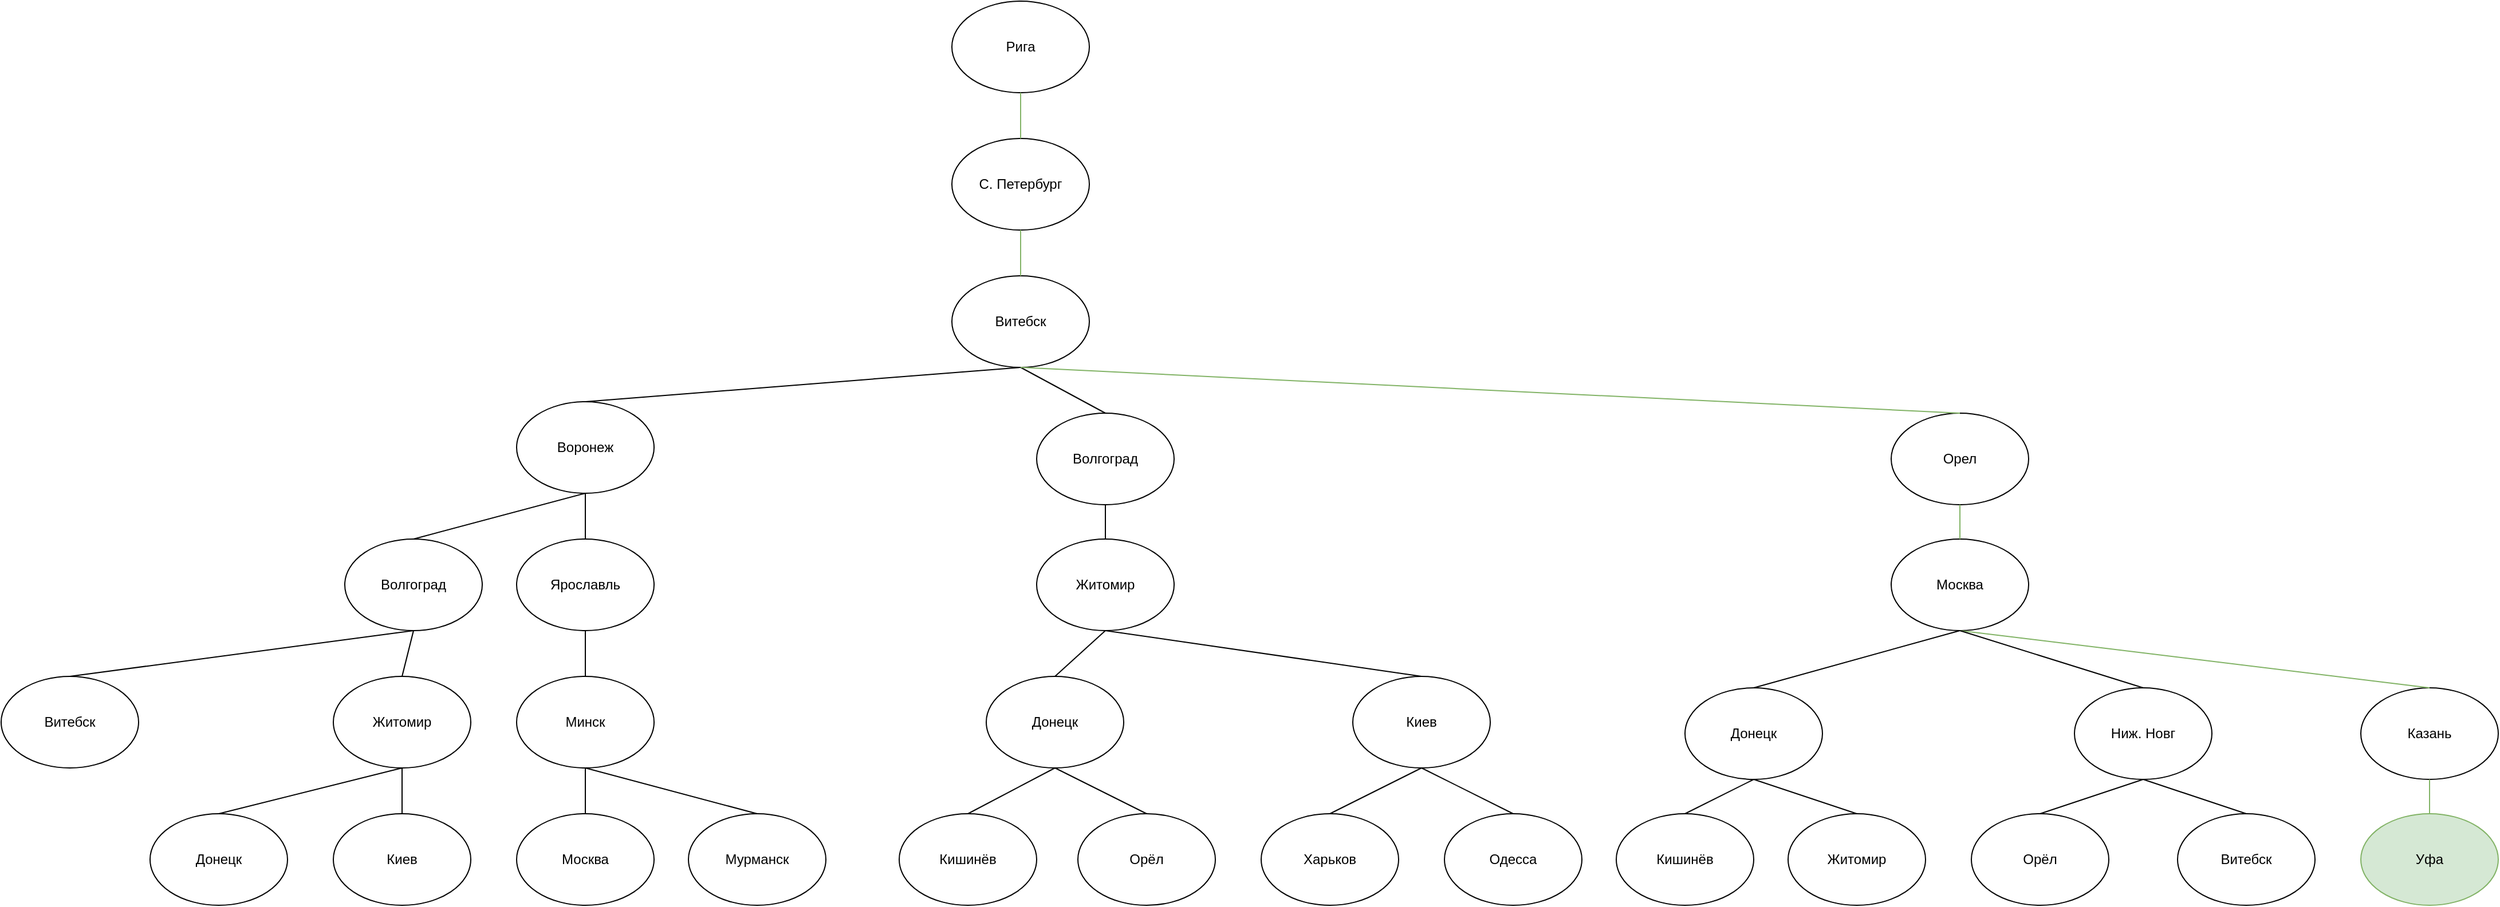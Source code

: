 <mxfile version="16.5.1" type="device"><diagram id="PJUcbeWTb70-5r2xrWzw" name="Страница 1"><mxGraphModel dx="2391" dy="1078" grid="1" gridSize="10" guides="1" tooltips="1" connect="1" arrows="1" fold="1" page="1" pageScale="1" pageWidth="827" pageHeight="1169" math="0" shadow="0"><root><mxCell id="0"/><mxCell id="1" parent="0"/><mxCell id="TZKxoHXSwyDhFPKpk--P-1" value="Рига" style="ellipse;whiteSpace=wrap;html=1;" vertex="1" parent="1"><mxGeometry x="340" y="40" width="120" height="80" as="geometry"/></mxCell><mxCell id="TZKxoHXSwyDhFPKpk--P-2" value="С. Петербург" style="ellipse;whiteSpace=wrap;html=1;" vertex="1" parent="1"><mxGeometry x="340" y="160" width="120" height="80" as="geometry"/></mxCell><mxCell id="TZKxoHXSwyDhFPKpk--P-3" value="Витебск" style="ellipse;whiteSpace=wrap;html=1;" vertex="1" parent="1"><mxGeometry x="340" y="280" width="120" height="80" as="geometry"/></mxCell><mxCell id="TZKxoHXSwyDhFPKpk--P-4" value="Воронеж" style="ellipse;whiteSpace=wrap;html=1;" vertex="1" parent="1"><mxGeometry x="-40" y="390" width="120" height="80" as="geometry"/></mxCell><mxCell id="TZKxoHXSwyDhFPKpk--P-5" value="Волгоград" style="ellipse;whiteSpace=wrap;html=1;" vertex="1" parent="1"><mxGeometry x="414" y="400" width="120" height="80" as="geometry"/></mxCell><mxCell id="TZKxoHXSwyDhFPKpk--P-6" value="Ярославль" style="ellipse;whiteSpace=wrap;html=1;" vertex="1" parent="1"><mxGeometry x="-40" y="510" width="120" height="80" as="geometry"/></mxCell><mxCell id="TZKxoHXSwyDhFPKpk--P-7" value="Орел" style="ellipse;whiteSpace=wrap;html=1;" vertex="1" parent="1"><mxGeometry x="1160" y="400" width="120" height="80" as="geometry"/></mxCell><mxCell id="TZKxoHXSwyDhFPKpk--P-8" value="Ниж. Новг" style="ellipse;whiteSpace=wrap;html=1;" vertex="1" parent="1"><mxGeometry x="1320" y="640" width="120" height="80" as="geometry"/></mxCell><mxCell id="TZKxoHXSwyDhFPKpk--P-9" value="Волгоград" style="ellipse;whiteSpace=wrap;html=1;" vertex="1" parent="1"><mxGeometry x="-190" y="510" width="120" height="80" as="geometry"/></mxCell><mxCell id="TZKxoHXSwyDhFPKpk--P-10" value="Житомир" style="ellipse;whiteSpace=wrap;html=1;" vertex="1" parent="1"><mxGeometry x="-200" y="630" width="120" height="80" as="geometry"/></mxCell><mxCell id="TZKxoHXSwyDhFPKpk--P-11" value="Киев" style="ellipse;whiteSpace=wrap;html=1;" vertex="1" parent="1"><mxGeometry x="-200" y="750" width="120" height="80" as="geometry"/></mxCell><mxCell id="TZKxoHXSwyDhFPKpk--P-12" value="Донецк" style="ellipse;whiteSpace=wrap;html=1;" vertex="1" parent="1"><mxGeometry x="-360" y="750" width="120" height="80" as="geometry"/></mxCell><mxCell id="TZKxoHXSwyDhFPKpk--P-13" value="Минск" style="ellipse;whiteSpace=wrap;html=1;" vertex="1" parent="1"><mxGeometry x="-40" y="630" width="120" height="80" as="geometry"/></mxCell><mxCell id="TZKxoHXSwyDhFPKpk--P-14" value="Москва" style="ellipse;whiteSpace=wrap;html=1;" vertex="1" parent="1"><mxGeometry x="-40" y="750" width="120" height="80" as="geometry"/></mxCell><mxCell id="TZKxoHXSwyDhFPKpk--P-15" value="Витебск" style="ellipse;whiteSpace=wrap;html=1;" vertex="1" parent="1"><mxGeometry x="-490" y="630" width="120" height="80" as="geometry"/></mxCell><mxCell id="TZKxoHXSwyDhFPKpk--P-16" value="" style="endArrow=none;html=1;rounded=0;entryX=0.5;entryY=1;entryDx=0;entryDy=0;" edge="1" parent="1" target="TZKxoHXSwyDhFPKpk--P-4"><mxGeometry width="50" height="50" relative="1" as="geometry"><mxPoint x="20" y="510" as="sourcePoint"/><mxPoint x="50" y="640" as="targetPoint"/></mxGeometry></mxCell><mxCell id="TZKxoHXSwyDhFPKpk--P-17" value="" style="endArrow=none;html=1;rounded=0;entryX=0.5;entryY=1;entryDx=0;entryDy=0;exitX=0.5;exitY=0;exitDx=0;exitDy=0;" edge="1" parent="1" source="TZKxoHXSwyDhFPKpk--P-9" target="TZKxoHXSwyDhFPKpk--P-4"><mxGeometry width="50" height="50" relative="1" as="geometry"><mxPoint x="30" y="520" as="sourcePoint"/><mxPoint x="30" y="480" as="targetPoint"/></mxGeometry></mxCell><mxCell id="TZKxoHXSwyDhFPKpk--P-18" value="" style="endArrow=none;html=1;rounded=0;entryX=0.5;entryY=1;entryDx=0;entryDy=0;exitX=0.5;exitY=0;exitDx=0;exitDy=0;" edge="1" parent="1" source="TZKxoHXSwyDhFPKpk--P-10" target="TZKxoHXSwyDhFPKpk--P-9"><mxGeometry width="50" height="50" relative="1" as="geometry"><mxPoint x="40" y="530" as="sourcePoint"/><mxPoint x="40" y="490" as="targetPoint"/></mxGeometry></mxCell><mxCell id="TZKxoHXSwyDhFPKpk--P-19" value="" style="endArrow=none;html=1;rounded=0;entryX=0.5;entryY=1;entryDx=0;entryDy=0;exitX=0.5;exitY=0;exitDx=0;exitDy=0;" edge="1" parent="1" source="TZKxoHXSwyDhFPKpk--P-15" target="TZKxoHXSwyDhFPKpk--P-9"><mxGeometry width="50" height="50" relative="1" as="geometry"><mxPoint x="50" y="540" as="sourcePoint"/><mxPoint x="50" y="500" as="targetPoint"/></mxGeometry></mxCell><mxCell id="TZKxoHXSwyDhFPKpk--P-20" value="" style="endArrow=none;html=1;rounded=0;entryX=0.5;entryY=1;entryDx=0;entryDy=0;exitX=0.5;exitY=0;exitDx=0;exitDy=0;" edge="1" parent="1" source="TZKxoHXSwyDhFPKpk--P-11" target="TZKxoHXSwyDhFPKpk--P-10"><mxGeometry width="50" height="50" relative="1" as="geometry"><mxPoint x="60" y="550" as="sourcePoint"/><mxPoint x="60" y="510" as="targetPoint"/></mxGeometry></mxCell><mxCell id="TZKxoHXSwyDhFPKpk--P-21" value="" style="endArrow=none;html=1;rounded=0;entryX=0.5;entryY=1;entryDx=0;entryDy=0;exitX=0.5;exitY=0;exitDx=0;exitDy=0;" edge="1" parent="1" source="TZKxoHXSwyDhFPKpk--P-12" target="TZKxoHXSwyDhFPKpk--P-10"><mxGeometry width="50" height="50" relative="1" as="geometry"><mxPoint x="70" y="560" as="sourcePoint"/><mxPoint x="70" y="520" as="targetPoint"/></mxGeometry></mxCell><mxCell id="TZKxoHXSwyDhFPKpk--P-22" value="" style="endArrow=none;html=1;rounded=0;entryX=0.5;entryY=1;entryDx=0;entryDy=0;exitX=0.5;exitY=0;exitDx=0;exitDy=0;" edge="1" parent="1" source="TZKxoHXSwyDhFPKpk--P-13" target="TZKxoHXSwyDhFPKpk--P-6"><mxGeometry width="50" height="50" relative="1" as="geometry"><mxPoint x="80" y="570" as="sourcePoint"/><mxPoint x="80" y="530" as="targetPoint"/></mxGeometry></mxCell><mxCell id="TZKxoHXSwyDhFPKpk--P-23" value="" style="endArrow=none;html=1;rounded=0;entryX=0.5;entryY=1;entryDx=0;entryDy=0;exitX=0.5;exitY=0;exitDx=0;exitDy=0;" edge="1" parent="1" source="TZKxoHXSwyDhFPKpk--P-14" target="TZKxoHXSwyDhFPKpk--P-13"><mxGeometry width="50" height="50" relative="1" as="geometry"><mxPoint x="90" y="580" as="sourcePoint"/><mxPoint x="90" y="540" as="targetPoint"/></mxGeometry></mxCell><mxCell id="TZKxoHXSwyDhFPKpk--P-24" value="Мурманск" style="ellipse;whiteSpace=wrap;html=1;" vertex="1" parent="1"><mxGeometry x="110" y="750" width="120" height="80" as="geometry"/></mxCell><mxCell id="TZKxoHXSwyDhFPKpk--P-25" value="" style="endArrow=none;html=1;rounded=0;entryX=0.5;entryY=1;entryDx=0;entryDy=0;exitX=0.5;exitY=0;exitDx=0;exitDy=0;" edge="1" parent="1" source="TZKxoHXSwyDhFPKpk--P-24" target="TZKxoHXSwyDhFPKpk--P-13"><mxGeometry width="50" height="50" relative="1" as="geometry"><mxPoint x="100" y="590" as="sourcePoint"/><mxPoint x="100" y="550" as="targetPoint"/></mxGeometry></mxCell><mxCell id="TZKxoHXSwyDhFPKpk--P-26" value="" style="endArrow=none;html=1;rounded=0;entryX=0.5;entryY=1;entryDx=0;entryDy=0;exitX=0.5;exitY=0;exitDx=0;exitDy=0;" edge="1" parent="1" source="TZKxoHXSwyDhFPKpk--P-4" target="TZKxoHXSwyDhFPKpk--P-3"><mxGeometry width="50" height="50" relative="1" as="geometry"><mxPoint x="370" y="610" as="sourcePoint"/><mxPoint x="370" y="570" as="targetPoint"/></mxGeometry></mxCell><mxCell id="TZKxoHXSwyDhFPKpk--P-27" value="Житомир" style="ellipse;whiteSpace=wrap;html=1;" vertex="1" parent="1"><mxGeometry x="414" y="510" width="120" height="80" as="geometry"/></mxCell><mxCell id="TZKxoHXSwyDhFPKpk--P-28" value="Донецк" style="ellipse;whiteSpace=wrap;html=1;" vertex="1" parent="1"><mxGeometry x="370" y="630" width="120" height="80" as="geometry"/></mxCell><mxCell id="TZKxoHXSwyDhFPKpk--P-29" value="Киев" style="ellipse;whiteSpace=wrap;html=1;" vertex="1" parent="1"><mxGeometry x="690" y="630" width="120" height="80" as="geometry"/></mxCell><mxCell id="TZKxoHXSwyDhFPKpk--P-30" value="Кишинёв" style="ellipse;whiteSpace=wrap;html=1;" vertex="1" parent="1"><mxGeometry x="294" y="750" width="120" height="80" as="geometry"/></mxCell><mxCell id="TZKxoHXSwyDhFPKpk--P-31" value="Орёл" style="ellipse;whiteSpace=wrap;html=1;" vertex="1" parent="1"><mxGeometry x="450" y="750" width="120" height="80" as="geometry"/></mxCell><mxCell id="TZKxoHXSwyDhFPKpk--P-32" value="Харьков" style="ellipse;whiteSpace=wrap;html=1;" vertex="1" parent="1"><mxGeometry x="610" y="750" width="120" height="80" as="geometry"/></mxCell><mxCell id="TZKxoHXSwyDhFPKpk--P-33" value="Одесса" style="ellipse;whiteSpace=wrap;html=1;" vertex="1" parent="1"><mxGeometry x="770" y="750" width="120" height="80" as="geometry"/></mxCell><mxCell id="TZKxoHXSwyDhFPKpk--P-34" value="" style="endArrow=none;html=1;rounded=0;entryX=0.5;entryY=1;entryDx=0;entryDy=0;exitX=0.5;exitY=0;exitDx=0;exitDy=0;" edge="1" parent="1" source="TZKxoHXSwyDhFPKpk--P-5" target="TZKxoHXSwyDhFPKpk--P-3"><mxGeometry width="50" height="50" relative="1" as="geometry"><mxPoint x="620" y="730" as="sourcePoint"/><mxPoint x="670" y="680" as="targetPoint"/></mxGeometry></mxCell><mxCell id="TZKxoHXSwyDhFPKpk--P-35" value="" style="endArrow=none;html=1;rounded=0;entryX=0.5;entryY=1;entryDx=0;entryDy=0;exitX=0.5;exitY=0;exitDx=0;exitDy=0;" edge="1" parent="1" source="TZKxoHXSwyDhFPKpk--P-27" target="TZKxoHXSwyDhFPKpk--P-5"><mxGeometry width="50" height="50" relative="1" as="geometry"><mxPoint x="484" y="410" as="sourcePoint"/><mxPoint x="410" y="370" as="targetPoint"/></mxGeometry></mxCell><mxCell id="TZKxoHXSwyDhFPKpk--P-36" value="" style="endArrow=none;html=1;rounded=0;entryX=0.5;entryY=1;entryDx=0;entryDy=0;exitX=0.5;exitY=0;exitDx=0;exitDy=0;" edge="1" parent="1" source="TZKxoHXSwyDhFPKpk--P-28" target="TZKxoHXSwyDhFPKpk--P-27"><mxGeometry width="50" height="50" relative="1" as="geometry"><mxPoint x="494" y="420" as="sourcePoint"/><mxPoint x="420" y="380" as="targetPoint"/></mxGeometry></mxCell><mxCell id="TZKxoHXSwyDhFPKpk--P-37" value="" style="endArrow=none;html=1;rounded=0;entryX=0.5;entryY=1;entryDx=0;entryDy=0;exitX=0.5;exitY=0;exitDx=0;exitDy=0;" edge="1" parent="1" source="TZKxoHXSwyDhFPKpk--P-29" target="TZKxoHXSwyDhFPKpk--P-27"><mxGeometry width="50" height="50" relative="1" as="geometry"><mxPoint x="504" y="430" as="sourcePoint"/><mxPoint x="430" y="390" as="targetPoint"/></mxGeometry></mxCell><mxCell id="TZKxoHXSwyDhFPKpk--P-38" value="" style="endArrow=none;html=1;rounded=0;entryX=0.5;entryY=1;entryDx=0;entryDy=0;exitX=0.5;exitY=0;exitDx=0;exitDy=0;" edge="1" parent="1" source="TZKxoHXSwyDhFPKpk--P-30" target="TZKxoHXSwyDhFPKpk--P-28"><mxGeometry width="50" height="50" relative="1" as="geometry"><mxPoint x="514" y="440" as="sourcePoint"/><mxPoint x="440" y="400" as="targetPoint"/></mxGeometry></mxCell><mxCell id="TZKxoHXSwyDhFPKpk--P-39" value="" style="endArrow=none;html=1;rounded=0;entryX=0.5;entryY=1;entryDx=0;entryDy=0;exitX=0.5;exitY=0;exitDx=0;exitDy=0;" edge="1" parent="1" source="TZKxoHXSwyDhFPKpk--P-31" target="TZKxoHXSwyDhFPKpk--P-28"><mxGeometry width="50" height="50" relative="1" as="geometry"><mxPoint x="524" y="450" as="sourcePoint"/><mxPoint x="450" y="410" as="targetPoint"/></mxGeometry></mxCell><mxCell id="TZKxoHXSwyDhFPKpk--P-40" value="" style="endArrow=none;html=1;rounded=0;entryX=0.5;entryY=1;entryDx=0;entryDy=0;exitX=0.5;exitY=0;exitDx=0;exitDy=0;" edge="1" parent="1" source="TZKxoHXSwyDhFPKpk--P-32" target="TZKxoHXSwyDhFPKpk--P-29"><mxGeometry width="50" height="50" relative="1" as="geometry"><mxPoint x="520" y="760" as="sourcePoint"/><mxPoint x="440" y="720" as="targetPoint"/></mxGeometry></mxCell><mxCell id="TZKxoHXSwyDhFPKpk--P-41" value="" style="endArrow=none;html=1;rounded=0;entryX=0.5;entryY=1;entryDx=0;entryDy=0;exitX=0.5;exitY=0;exitDx=0;exitDy=0;" edge="1" parent="1" source="TZKxoHXSwyDhFPKpk--P-33" target="TZKxoHXSwyDhFPKpk--P-29"><mxGeometry width="50" height="50" relative="1" as="geometry"><mxPoint x="530" y="770" as="sourcePoint"/><mxPoint x="450" y="730" as="targetPoint"/></mxGeometry></mxCell><mxCell id="TZKxoHXSwyDhFPKpk--P-42" value="Москва" style="ellipse;whiteSpace=wrap;html=1;" vertex="1" parent="1"><mxGeometry x="1160" y="510" width="120" height="80" as="geometry"/></mxCell><mxCell id="TZKxoHXSwyDhFPKpk--P-43" value="Казань" style="ellipse;whiteSpace=wrap;html=1;" vertex="1" parent="1"><mxGeometry x="1570" y="640" width="120" height="80" as="geometry"/></mxCell><mxCell id="TZKxoHXSwyDhFPKpk--P-44" value="Уфа" style="ellipse;whiteSpace=wrap;html=1;fillColor=#d5e8d4;strokeColor=#82b366;" vertex="1" parent="1"><mxGeometry x="1570" y="750" width="120" height="80" as="geometry"/></mxCell><mxCell id="TZKxoHXSwyDhFPKpk--P-45" value="Житомир" style="ellipse;whiteSpace=wrap;html=1;" vertex="1" parent="1"><mxGeometry x="1070" y="750" width="120" height="80" as="geometry"/></mxCell><mxCell id="TZKxoHXSwyDhFPKpk--P-46" value="Донецк" style="ellipse;whiteSpace=wrap;html=1;" vertex="1" parent="1"><mxGeometry x="980" y="640" width="120" height="80" as="geometry"/></mxCell><mxCell id="TZKxoHXSwyDhFPKpk--P-47" value="Кишинёв" style="ellipse;whiteSpace=wrap;html=1;" vertex="1" parent="1"><mxGeometry x="920" y="750" width="120" height="80" as="geometry"/></mxCell><mxCell id="TZKxoHXSwyDhFPKpk--P-48" value="Орёл" style="ellipse;whiteSpace=wrap;html=1;" vertex="1" parent="1"><mxGeometry x="1230" y="750" width="120" height="80" as="geometry"/></mxCell><mxCell id="TZKxoHXSwyDhFPKpk--P-49" value="Витебск" style="ellipse;whiteSpace=wrap;html=1;" vertex="1" parent="1"><mxGeometry x="1410" y="750" width="120" height="80" as="geometry"/></mxCell><mxCell id="TZKxoHXSwyDhFPKpk--P-50" value="" style="endArrow=none;html=1;rounded=0;entryX=0.5;entryY=1;entryDx=0;entryDy=0;exitX=0.5;exitY=0;exitDx=0;exitDy=0;fillColor=#d5e8d4;strokeColor=#82b366;" edge="1" parent="1" source="TZKxoHXSwyDhFPKpk--P-2" target="TZKxoHXSwyDhFPKpk--P-1"><mxGeometry width="50" height="50" relative="1" as="geometry"><mxPoint x="740" y="640" as="sourcePoint"/><mxPoint x="790" y="590" as="targetPoint"/></mxGeometry></mxCell><mxCell id="TZKxoHXSwyDhFPKpk--P-51" value="" style="endArrow=none;html=1;rounded=0;entryX=0.5;entryY=1;entryDx=0;entryDy=0;exitX=0.5;exitY=0;exitDx=0;exitDy=0;fillColor=#d5e8d4;strokeColor=#82b366;" edge="1" parent="1" source="TZKxoHXSwyDhFPKpk--P-3" target="TZKxoHXSwyDhFPKpk--P-2"><mxGeometry width="50" height="50" relative="1" as="geometry"><mxPoint x="740" y="640" as="sourcePoint"/><mxPoint x="790" y="590" as="targetPoint"/></mxGeometry></mxCell><mxCell id="TZKxoHXSwyDhFPKpk--P-52" value="" style="endArrow=none;html=1;rounded=0;entryX=0.5;entryY=1;entryDx=0;entryDy=0;exitX=0.5;exitY=0;exitDx=0;exitDy=0;fillColor=#d5e8d4;strokeColor=#82b366;" edge="1" parent="1" source="TZKxoHXSwyDhFPKpk--P-7" target="TZKxoHXSwyDhFPKpk--P-3"><mxGeometry width="50" height="50" relative="1" as="geometry"><mxPoint x="710" y="500" as="sourcePoint"/><mxPoint x="760" y="450" as="targetPoint"/></mxGeometry></mxCell><mxCell id="TZKxoHXSwyDhFPKpk--P-53" value="" style="endArrow=none;html=1;rounded=0;entryX=0.5;entryY=1;entryDx=0;entryDy=0;exitX=0.5;exitY=0;exitDx=0;exitDy=0;fillColor=#d5e8d4;strokeColor=#82b366;" edge="1" parent="1" source="TZKxoHXSwyDhFPKpk--P-42" target="TZKxoHXSwyDhFPKpk--P-7"><mxGeometry width="50" height="50" relative="1" as="geometry"><mxPoint x="1080" y="500" as="sourcePoint"/><mxPoint x="1130" y="450" as="targetPoint"/></mxGeometry></mxCell><mxCell id="TZKxoHXSwyDhFPKpk--P-54" value="" style="endArrow=none;html=1;rounded=0;entryX=0.5;entryY=1;entryDx=0;entryDy=0;exitX=0.5;exitY=0;exitDx=0;exitDy=0;fillColor=#d5e8d4;strokeColor=#82b366;" edge="1" parent="1" source="TZKxoHXSwyDhFPKpk--P-43" target="TZKxoHXSwyDhFPKpk--P-42"><mxGeometry width="50" height="50" relative="1" as="geometry"><mxPoint x="1080" y="570" as="sourcePoint"/><mxPoint x="1130" y="520" as="targetPoint"/></mxGeometry></mxCell><mxCell id="TZKxoHXSwyDhFPKpk--P-55" value="" style="endArrow=none;html=1;rounded=0;entryX=0.5;entryY=1;entryDx=0;entryDy=0;fillColor=#d5e8d4;strokeColor=#82b366;" edge="1" parent="1" source="TZKxoHXSwyDhFPKpk--P-44" target="TZKxoHXSwyDhFPKpk--P-43"><mxGeometry width="50" height="50" relative="1" as="geometry"><mxPoint x="1240" y="610" as="sourcePoint"/><mxPoint x="1290" y="560" as="targetPoint"/></mxGeometry></mxCell><mxCell id="TZKxoHXSwyDhFPKpk--P-56" value="" style="endArrow=none;html=1;rounded=0;entryX=0.5;entryY=1;entryDx=0;entryDy=0;exitX=0.5;exitY=0;exitDx=0;exitDy=0;" edge="1" parent="1" source="TZKxoHXSwyDhFPKpk--P-46" target="TZKxoHXSwyDhFPKpk--P-42"><mxGeometry width="50" height="50" relative="1" as="geometry"><mxPoint x="1240" y="610" as="sourcePoint"/><mxPoint x="1290" y="560" as="targetPoint"/></mxGeometry></mxCell><mxCell id="TZKxoHXSwyDhFPKpk--P-57" value="" style="endArrow=none;html=1;rounded=0;entryX=0.5;entryY=0;entryDx=0;entryDy=0;exitX=0.5;exitY=1;exitDx=0;exitDy=0;" edge="1" parent="1" source="TZKxoHXSwyDhFPKpk--P-46" target="TZKxoHXSwyDhFPKpk--P-47"><mxGeometry width="50" height="50" relative="1" as="geometry"><mxPoint x="1050.0" y="650" as="sourcePoint"/><mxPoint x="1230" y="600" as="targetPoint"/></mxGeometry></mxCell><mxCell id="TZKxoHXSwyDhFPKpk--P-58" value="" style="endArrow=none;html=1;rounded=0;exitX=0.5;exitY=0;exitDx=0;exitDy=0;" edge="1" parent="1" source="TZKxoHXSwyDhFPKpk--P-45"><mxGeometry width="50" height="50" relative="1" as="geometry"><mxPoint x="1060.0" y="660" as="sourcePoint"/><mxPoint x="1040" y="720" as="targetPoint"/></mxGeometry></mxCell><mxCell id="TZKxoHXSwyDhFPKpk--P-59" value="" style="endArrow=none;html=1;rounded=0;entryX=0.5;entryY=1;entryDx=0;entryDy=0;exitX=0.5;exitY=0;exitDx=0;exitDy=0;" edge="1" parent="1" source="TZKxoHXSwyDhFPKpk--P-48" target="TZKxoHXSwyDhFPKpk--P-8"><mxGeometry width="50" height="50" relative="1" as="geometry"><mxPoint x="1070.0" y="670" as="sourcePoint"/><mxPoint x="1250" y="620" as="targetPoint"/></mxGeometry></mxCell><mxCell id="TZKxoHXSwyDhFPKpk--P-60" value="" style="endArrow=none;html=1;rounded=0;exitX=0.5;exitY=0;exitDx=0;exitDy=0;" edge="1" parent="1" source="TZKxoHXSwyDhFPKpk--P-49"><mxGeometry width="50" height="50" relative="1" as="geometry"><mxPoint x="1080.0" y="680" as="sourcePoint"/><mxPoint x="1380" y="720" as="targetPoint"/></mxGeometry></mxCell><mxCell id="TZKxoHXSwyDhFPKpk--P-61" value="" style="endArrow=none;html=1;rounded=0;entryX=0.5;entryY=0;entryDx=0;entryDy=0;exitX=0.5;exitY=1;exitDx=0;exitDy=0;" edge="1" parent="1" source="TZKxoHXSwyDhFPKpk--P-42" target="TZKxoHXSwyDhFPKpk--P-8"><mxGeometry width="50" height="50" relative="1" as="geometry"><mxPoint x="1090.0" y="690" as="sourcePoint"/><mxPoint x="1270" y="640" as="targetPoint"/></mxGeometry></mxCell></root></mxGraphModel></diagram></mxfile>